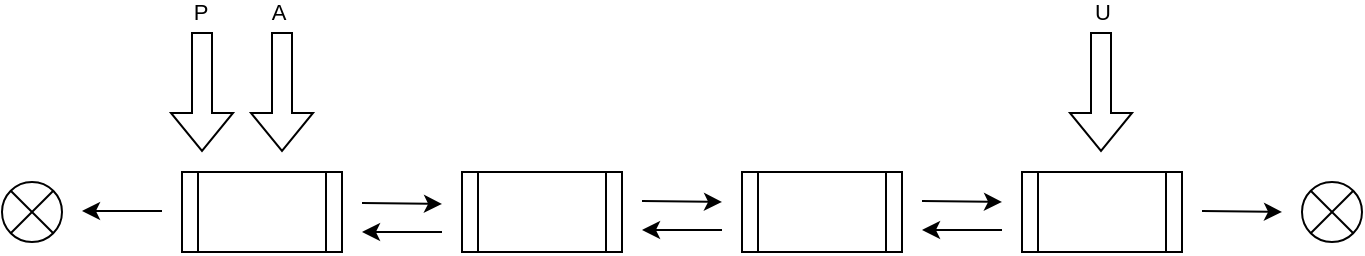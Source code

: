 <mxfile version="28.2.5">
  <diagram name="Página-1" id="s02STwHZnnrl2U5VmvM5">
    <mxGraphModel dx="1209" dy="554" grid="1" gridSize="10" guides="1" tooltips="1" connect="1" arrows="1" fold="1" page="1" pageScale="1" pageWidth="827" pageHeight="1169" math="0" shadow="0">
      <root>
        <mxCell id="0" />
        <mxCell id="1" parent="0" />
        <mxCell id="BnkhII2Yqh7EMryrPDwq-9" value="" style="shape=flexArrow;endArrow=classic;html=1;rounded=0;" edge="1" parent="1">
          <mxGeometry width="50" height="50" relative="1" as="geometry">
            <mxPoint x="170" y="140" as="sourcePoint" />
            <mxPoint x="170" y="200" as="targetPoint" />
          </mxGeometry>
        </mxCell>
        <mxCell id="BnkhII2Yqh7EMryrPDwq-11" value="P" style="edgeLabel;html=1;align=center;verticalAlign=middle;resizable=0;points=[];" vertex="1" connectable="0" parent="BnkhII2Yqh7EMryrPDwq-9">
          <mxGeometry x="0.5" y="-1" relative="1" as="geometry">
            <mxPoint y="-55" as="offset" />
          </mxGeometry>
        </mxCell>
        <mxCell id="BnkhII2Yqh7EMryrPDwq-12" value="" style="shape=flexArrow;endArrow=classic;html=1;rounded=0;" edge="1" parent="1">
          <mxGeometry width="50" height="50" relative="1" as="geometry">
            <mxPoint x="619.5" y="140" as="sourcePoint" />
            <mxPoint x="619.5" y="200" as="targetPoint" />
          </mxGeometry>
        </mxCell>
        <mxCell id="BnkhII2Yqh7EMryrPDwq-14" value="U" style="edgeLabel;html=1;align=center;verticalAlign=middle;resizable=0;points=[];" vertex="1" connectable="0" parent="BnkhII2Yqh7EMryrPDwq-12">
          <mxGeometry x="-0.267" y="-3" relative="1" as="geometry">
            <mxPoint x="3" y="-32" as="offset" />
          </mxGeometry>
        </mxCell>
        <mxCell id="BnkhII2Yqh7EMryrPDwq-29" value="" style="shape=flexArrow;endArrow=classic;html=1;rounded=0;" edge="1" parent="1">
          <mxGeometry width="50" height="50" relative="1" as="geometry">
            <mxPoint x="210" y="140" as="sourcePoint" />
            <mxPoint x="210" y="200" as="targetPoint" />
          </mxGeometry>
        </mxCell>
        <mxCell id="BnkhII2Yqh7EMryrPDwq-31" value="A" style="edgeLabel;html=1;align=center;verticalAlign=middle;resizable=0;points=[];" vertex="1" connectable="0" parent="BnkhII2Yqh7EMryrPDwq-29">
          <mxGeometry x="0.452" y="-2" relative="1" as="geometry">
            <mxPoint y="-54" as="offset" />
          </mxGeometry>
        </mxCell>
        <mxCell id="BnkhII2Yqh7EMryrPDwq-43" value="" style="endArrow=classic;html=1;rounded=0;" edge="1" parent="1">
          <mxGeometry width="50" height="50" relative="1" as="geometry">
            <mxPoint x="290" y="240" as="sourcePoint" />
            <mxPoint x="250" y="240" as="targetPoint" />
          </mxGeometry>
        </mxCell>
        <mxCell id="BnkhII2Yqh7EMryrPDwq-44" value="" style="endArrow=classic;html=1;rounded=0;" edge="1" parent="1">
          <mxGeometry width="50" height="50" relative="1" as="geometry">
            <mxPoint x="250" y="225.5" as="sourcePoint" />
            <mxPoint x="290" y="226" as="targetPoint" />
          </mxGeometry>
        </mxCell>
        <mxCell id="BnkhII2Yqh7EMryrPDwq-58" value="" style="shape=process;whiteSpace=wrap;html=1;backgroundOutline=1;" vertex="1" parent="1">
          <mxGeometry x="160" y="210" width="80" height="40" as="geometry" />
        </mxCell>
        <mxCell id="BnkhII2Yqh7EMryrPDwq-59" value="" style="shape=process;whiteSpace=wrap;html=1;backgroundOutline=1;" vertex="1" parent="1">
          <mxGeometry x="300" y="210" width="80" height="40" as="geometry" />
        </mxCell>
        <mxCell id="BnkhII2Yqh7EMryrPDwq-61" value="" style="endArrow=classic;html=1;rounded=0;" edge="1" parent="1">
          <mxGeometry width="50" height="50" relative="1" as="geometry">
            <mxPoint x="150" y="229.5" as="sourcePoint" />
            <mxPoint x="110" y="229.5" as="targetPoint" />
          </mxGeometry>
        </mxCell>
        <mxCell id="BnkhII2Yqh7EMryrPDwq-63" value="" style="shape=process;whiteSpace=wrap;html=1;backgroundOutline=1;" vertex="1" parent="1">
          <mxGeometry x="440" y="210" width="80" height="40" as="geometry" />
        </mxCell>
        <mxCell id="BnkhII2Yqh7EMryrPDwq-66" value="" style="endArrow=classic;html=1;rounded=0;" edge="1" parent="1">
          <mxGeometry width="50" height="50" relative="1" as="geometry">
            <mxPoint x="430" y="239" as="sourcePoint" />
            <mxPoint x="390" y="239" as="targetPoint" />
          </mxGeometry>
        </mxCell>
        <mxCell id="BnkhII2Yqh7EMryrPDwq-67" value="" style="endArrow=classic;html=1;rounded=0;" edge="1" parent="1">
          <mxGeometry width="50" height="50" relative="1" as="geometry">
            <mxPoint x="390" y="224.5" as="sourcePoint" />
            <mxPoint x="430" y="225" as="targetPoint" />
          </mxGeometry>
        </mxCell>
        <mxCell id="BnkhII2Yqh7EMryrPDwq-68" value="" style="endArrow=classic;html=1;rounded=0;" edge="1" parent="1">
          <mxGeometry width="50" height="50" relative="1" as="geometry">
            <mxPoint x="570" y="239" as="sourcePoint" />
            <mxPoint x="530" y="239" as="targetPoint" />
          </mxGeometry>
        </mxCell>
        <mxCell id="BnkhII2Yqh7EMryrPDwq-69" value="" style="endArrow=classic;html=1;rounded=0;" edge="1" parent="1">
          <mxGeometry width="50" height="50" relative="1" as="geometry">
            <mxPoint x="530" y="224.5" as="sourcePoint" />
            <mxPoint x="570" y="225" as="targetPoint" />
          </mxGeometry>
        </mxCell>
        <mxCell id="BnkhII2Yqh7EMryrPDwq-72" value="" style="shape=process;whiteSpace=wrap;html=1;backgroundOutline=1;" vertex="1" parent="1">
          <mxGeometry x="580" y="210" width="80" height="40" as="geometry" />
        </mxCell>
        <mxCell id="BnkhII2Yqh7EMryrPDwq-73" value="" style="endArrow=classic;html=1;rounded=0;" edge="1" parent="1">
          <mxGeometry width="50" height="50" relative="1" as="geometry">
            <mxPoint x="670" y="229.5" as="sourcePoint" />
            <mxPoint x="710" y="230" as="targetPoint" />
          </mxGeometry>
        </mxCell>
        <mxCell id="BnkhII2Yqh7EMryrPDwq-75" value="" style="shape=sumEllipse;perimeter=ellipsePerimeter;whiteSpace=wrap;html=1;backgroundOutline=1;" vertex="1" parent="1">
          <mxGeometry x="70" y="215" width="30" height="30" as="geometry" />
        </mxCell>
        <mxCell id="BnkhII2Yqh7EMryrPDwq-77" value="" style="shape=sumEllipse;perimeter=ellipsePerimeter;whiteSpace=wrap;html=1;backgroundOutline=1;" vertex="1" parent="1">
          <mxGeometry x="720" y="215" width="30" height="30" as="geometry" />
        </mxCell>
      </root>
    </mxGraphModel>
  </diagram>
</mxfile>
